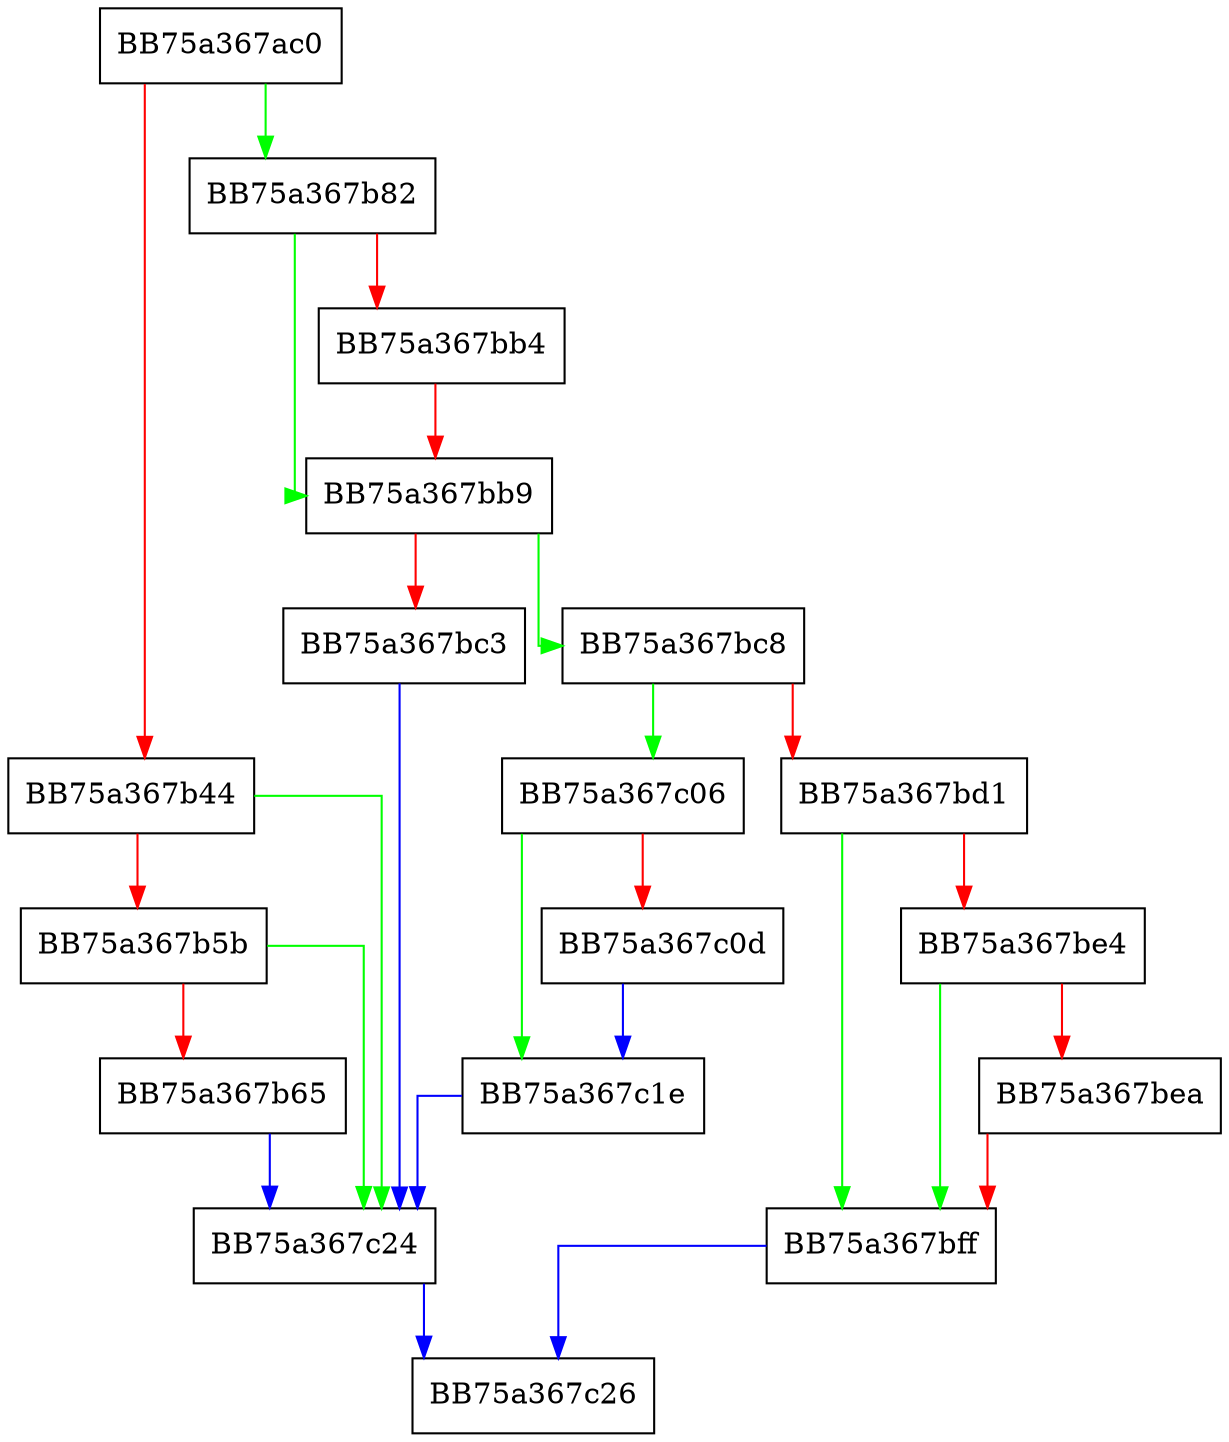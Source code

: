digraph FireThreatProcessCallbacks {
  node [shape="box"];
  graph [splines=ortho];
  BB75a367ac0 -> BB75a367b82 [color="green"];
  BB75a367ac0 -> BB75a367b44 [color="red"];
  BB75a367b44 -> BB75a367c24 [color="green"];
  BB75a367b44 -> BB75a367b5b [color="red"];
  BB75a367b5b -> BB75a367c24 [color="green"];
  BB75a367b5b -> BB75a367b65 [color="red"];
  BB75a367b65 -> BB75a367c24 [color="blue"];
  BB75a367b82 -> BB75a367bb9 [color="green"];
  BB75a367b82 -> BB75a367bb4 [color="red"];
  BB75a367bb4 -> BB75a367bb9 [color="red"];
  BB75a367bb9 -> BB75a367bc8 [color="green"];
  BB75a367bb9 -> BB75a367bc3 [color="red"];
  BB75a367bc3 -> BB75a367c24 [color="blue"];
  BB75a367bc8 -> BB75a367c06 [color="green"];
  BB75a367bc8 -> BB75a367bd1 [color="red"];
  BB75a367bd1 -> BB75a367bff [color="green"];
  BB75a367bd1 -> BB75a367be4 [color="red"];
  BB75a367be4 -> BB75a367bff [color="green"];
  BB75a367be4 -> BB75a367bea [color="red"];
  BB75a367bea -> BB75a367bff [color="red"];
  BB75a367bff -> BB75a367c26 [color="blue"];
  BB75a367c06 -> BB75a367c1e [color="green"];
  BB75a367c06 -> BB75a367c0d [color="red"];
  BB75a367c0d -> BB75a367c1e [color="blue"];
  BB75a367c1e -> BB75a367c24 [color="blue"];
  BB75a367c24 -> BB75a367c26 [color="blue"];
}